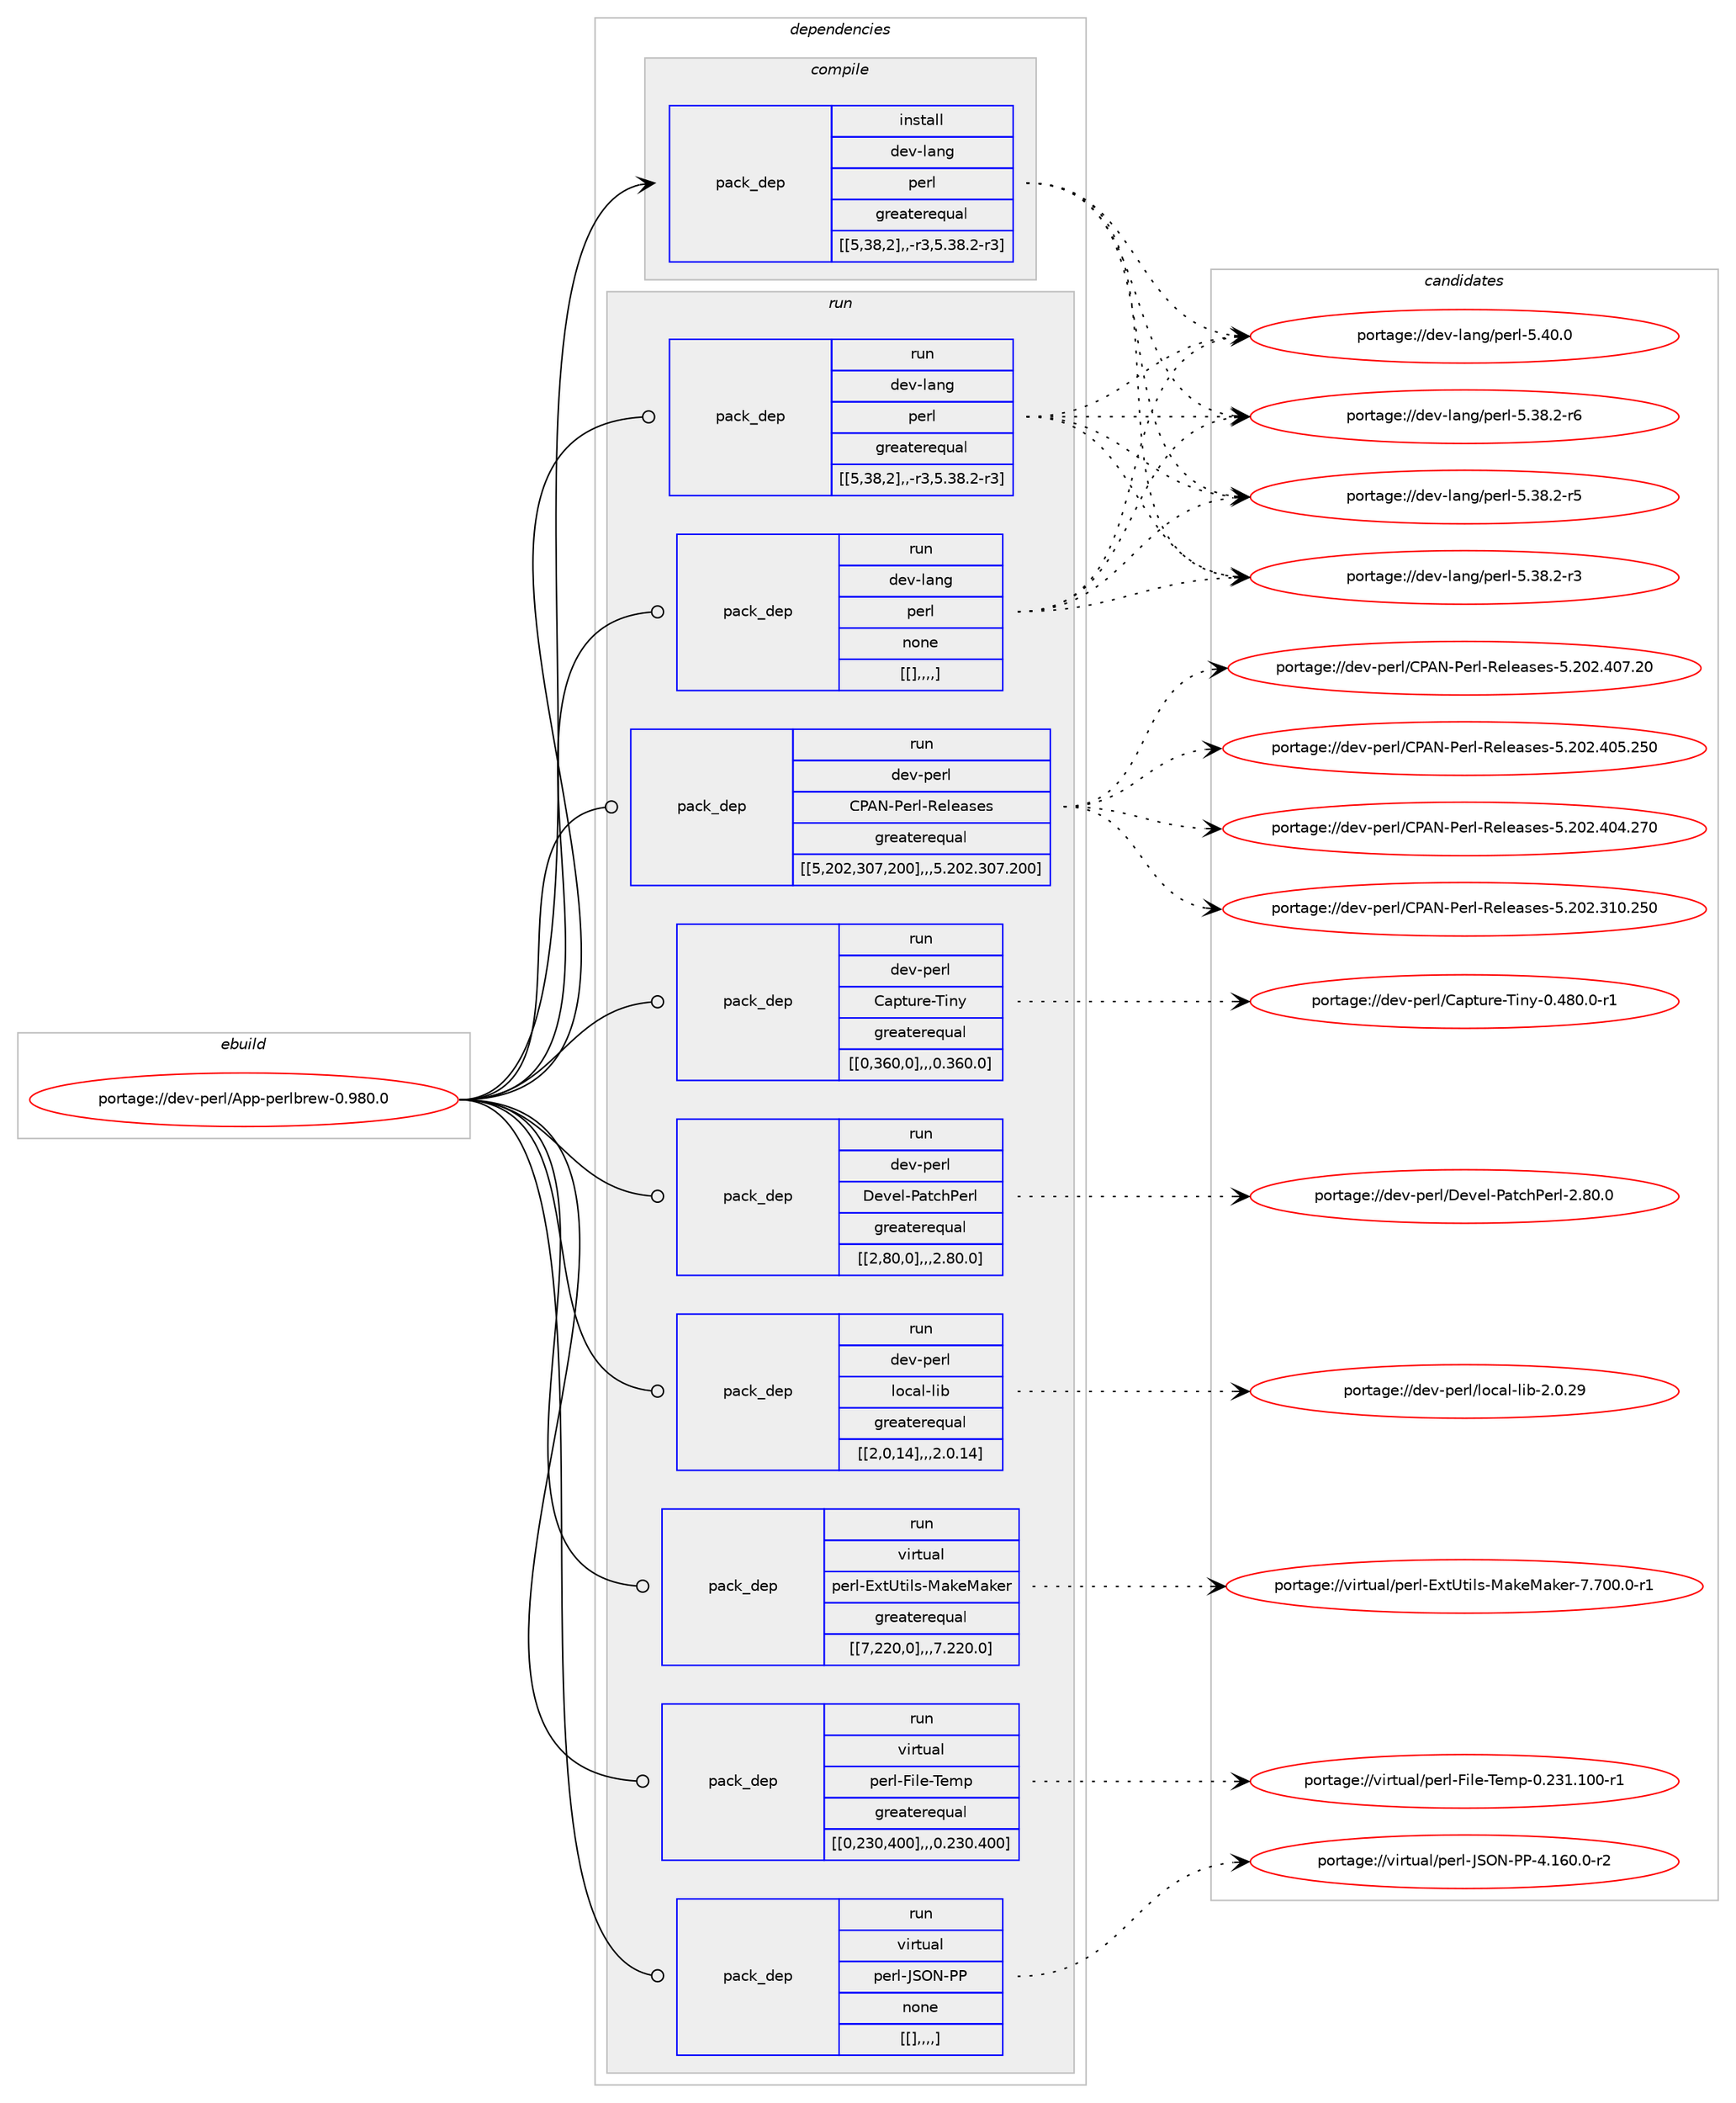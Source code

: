 digraph prolog {

# *************
# Graph options
# *************

newrank=true;
concentrate=true;
compound=true;
graph [rankdir=LR,fontname=Helvetica,fontsize=10,ranksep=1.5];#, ranksep=2.5, nodesep=0.2];
edge  [arrowhead=vee];
node  [fontname=Helvetica,fontsize=10];

# **********
# The ebuild
# **********

subgraph cluster_leftcol {
color=gray;
label=<<i>ebuild</i>>;
id [label="portage://dev-perl/App-perlbrew-0.980.0", color=red, width=4, href="../dev-perl/App-perlbrew-0.980.0.svg"];
}

# ****************
# The dependencies
# ****************

subgraph cluster_midcol {
color=gray;
label=<<i>dependencies</i>>;
subgraph cluster_compile {
fillcolor="#eeeeee";
style=filled;
label=<<i>compile</i>>;
subgraph pack95296 {
dependency126791 [label=<<TABLE BORDER="0" CELLBORDER="1" CELLSPACING="0" CELLPADDING="4" WIDTH="220"><TR><TD ROWSPAN="6" CELLPADDING="30">pack_dep</TD></TR><TR><TD WIDTH="110">install</TD></TR><TR><TD>dev-lang</TD></TR><TR><TD>perl</TD></TR><TR><TD>greaterequal</TD></TR><TR><TD>[[5,38,2],,-r3,5.38.2-r3]</TD></TR></TABLE>>, shape=none, color=blue];
}
id:e -> dependency126791:w [weight=20,style="solid",arrowhead="vee"];
}
subgraph cluster_compileandrun {
fillcolor="#eeeeee";
style=filled;
label=<<i>compile and run</i>>;
}
subgraph cluster_run {
fillcolor="#eeeeee";
style=filled;
label=<<i>run</i>>;
subgraph pack95297 {
dependency126792 [label=<<TABLE BORDER="0" CELLBORDER="1" CELLSPACING="0" CELLPADDING="4" WIDTH="220"><TR><TD ROWSPAN="6" CELLPADDING="30">pack_dep</TD></TR><TR><TD WIDTH="110">run</TD></TR><TR><TD>dev-lang</TD></TR><TR><TD>perl</TD></TR><TR><TD>greaterequal</TD></TR><TR><TD>[[5,38,2],,-r3,5.38.2-r3]</TD></TR></TABLE>>, shape=none, color=blue];
}
id:e -> dependency126792:w [weight=20,style="solid",arrowhead="odot"];
subgraph pack95298 {
dependency126793 [label=<<TABLE BORDER="0" CELLBORDER="1" CELLSPACING="0" CELLPADDING="4" WIDTH="220"><TR><TD ROWSPAN="6" CELLPADDING="30">pack_dep</TD></TR><TR><TD WIDTH="110">run</TD></TR><TR><TD>dev-lang</TD></TR><TR><TD>perl</TD></TR><TR><TD>none</TD></TR><TR><TD>[[],,,,]</TD></TR></TABLE>>, shape=none, color=blue];
}
id:e -> dependency126793:w [weight=20,style="solid",arrowhead="odot"];
subgraph pack95299 {
dependency126794 [label=<<TABLE BORDER="0" CELLBORDER="1" CELLSPACING="0" CELLPADDING="4" WIDTH="220"><TR><TD ROWSPAN="6" CELLPADDING="30">pack_dep</TD></TR><TR><TD WIDTH="110">run</TD></TR><TR><TD>dev-perl</TD></TR><TR><TD>CPAN-Perl-Releases</TD></TR><TR><TD>greaterequal</TD></TR><TR><TD>[[5,202,307,200],,,5.202.307.200]</TD></TR></TABLE>>, shape=none, color=blue];
}
id:e -> dependency126794:w [weight=20,style="solid",arrowhead="odot"];
subgraph pack95300 {
dependency126795 [label=<<TABLE BORDER="0" CELLBORDER="1" CELLSPACING="0" CELLPADDING="4" WIDTH="220"><TR><TD ROWSPAN="6" CELLPADDING="30">pack_dep</TD></TR><TR><TD WIDTH="110">run</TD></TR><TR><TD>dev-perl</TD></TR><TR><TD>Capture-Tiny</TD></TR><TR><TD>greaterequal</TD></TR><TR><TD>[[0,360,0],,,0.360.0]</TD></TR></TABLE>>, shape=none, color=blue];
}
id:e -> dependency126795:w [weight=20,style="solid",arrowhead="odot"];
subgraph pack95301 {
dependency126796 [label=<<TABLE BORDER="0" CELLBORDER="1" CELLSPACING="0" CELLPADDING="4" WIDTH="220"><TR><TD ROWSPAN="6" CELLPADDING="30">pack_dep</TD></TR><TR><TD WIDTH="110">run</TD></TR><TR><TD>dev-perl</TD></TR><TR><TD>Devel-PatchPerl</TD></TR><TR><TD>greaterequal</TD></TR><TR><TD>[[2,80,0],,,2.80.0]</TD></TR></TABLE>>, shape=none, color=blue];
}
id:e -> dependency126796:w [weight=20,style="solid",arrowhead="odot"];
subgraph pack95302 {
dependency126797 [label=<<TABLE BORDER="0" CELLBORDER="1" CELLSPACING="0" CELLPADDING="4" WIDTH="220"><TR><TD ROWSPAN="6" CELLPADDING="30">pack_dep</TD></TR><TR><TD WIDTH="110">run</TD></TR><TR><TD>dev-perl</TD></TR><TR><TD>local-lib</TD></TR><TR><TD>greaterequal</TD></TR><TR><TD>[[2,0,14],,,2.0.14]</TD></TR></TABLE>>, shape=none, color=blue];
}
id:e -> dependency126797:w [weight=20,style="solid",arrowhead="odot"];
subgraph pack95303 {
dependency126798 [label=<<TABLE BORDER="0" CELLBORDER="1" CELLSPACING="0" CELLPADDING="4" WIDTH="220"><TR><TD ROWSPAN="6" CELLPADDING="30">pack_dep</TD></TR><TR><TD WIDTH="110">run</TD></TR><TR><TD>virtual</TD></TR><TR><TD>perl-ExtUtils-MakeMaker</TD></TR><TR><TD>greaterequal</TD></TR><TR><TD>[[7,220,0],,,7.220.0]</TD></TR></TABLE>>, shape=none, color=blue];
}
id:e -> dependency126798:w [weight=20,style="solid",arrowhead="odot"];
subgraph pack95304 {
dependency126799 [label=<<TABLE BORDER="0" CELLBORDER="1" CELLSPACING="0" CELLPADDING="4" WIDTH="220"><TR><TD ROWSPAN="6" CELLPADDING="30">pack_dep</TD></TR><TR><TD WIDTH="110">run</TD></TR><TR><TD>virtual</TD></TR><TR><TD>perl-File-Temp</TD></TR><TR><TD>greaterequal</TD></TR><TR><TD>[[0,230,400],,,0.230.400]</TD></TR></TABLE>>, shape=none, color=blue];
}
id:e -> dependency126799:w [weight=20,style="solid",arrowhead="odot"];
subgraph pack95305 {
dependency126800 [label=<<TABLE BORDER="0" CELLBORDER="1" CELLSPACING="0" CELLPADDING="4" WIDTH="220"><TR><TD ROWSPAN="6" CELLPADDING="30">pack_dep</TD></TR><TR><TD WIDTH="110">run</TD></TR><TR><TD>virtual</TD></TR><TR><TD>perl-JSON-PP</TD></TR><TR><TD>none</TD></TR><TR><TD>[[],,,,]</TD></TR></TABLE>>, shape=none, color=blue];
}
id:e -> dependency126800:w [weight=20,style="solid",arrowhead="odot"];
}
}

# **************
# The candidates
# **************

subgraph cluster_choices {
rank=same;
color=gray;
label=<<i>candidates</i>>;

subgraph choice95296 {
color=black;
nodesep=1;
choice10010111845108971101034711210111410845534652484648 [label="portage://dev-lang/perl-5.40.0", color=red, width=4,href="../dev-lang/perl-5.40.0.svg"];
choice100101118451089711010347112101114108455346515646504511454 [label="portage://dev-lang/perl-5.38.2-r6", color=red, width=4,href="../dev-lang/perl-5.38.2-r6.svg"];
choice100101118451089711010347112101114108455346515646504511453 [label="portage://dev-lang/perl-5.38.2-r5", color=red, width=4,href="../dev-lang/perl-5.38.2-r5.svg"];
choice100101118451089711010347112101114108455346515646504511451 [label="portage://dev-lang/perl-5.38.2-r3", color=red, width=4,href="../dev-lang/perl-5.38.2-r3.svg"];
dependency126791:e -> choice10010111845108971101034711210111410845534652484648:w [style=dotted,weight="100"];
dependency126791:e -> choice100101118451089711010347112101114108455346515646504511454:w [style=dotted,weight="100"];
dependency126791:e -> choice100101118451089711010347112101114108455346515646504511453:w [style=dotted,weight="100"];
dependency126791:e -> choice100101118451089711010347112101114108455346515646504511451:w [style=dotted,weight="100"];
}
subgraph choice95297 {
color=black;
nodesep=1;
choice10010111845108971101034711210111410845534652484648 [label="portage://dev-lang/perl-5.40.0", color=red, width=4,href="../dev-lang/perl-5.40.0.svg"];
choice100101118451089711010347112101114108455346515646504511454 [label="portage://dev-lang/perl-5.38.2-r6", color=red, width=4,href="../dev-lang/perl-5.38.2-r6.svg"];
choice100101118451089711010347112101114108455346515646504511453 [label="portage://dev-lang/perl-5.38.2-r5", color=red, width=4,href="../dev-lang/perl-5.38.2-r5.svg"];
choice100101118451089711010347112101114108455346515646504511451 [label="portage://dev-lang/perl-5.38.2-r3", color=red, width=4,href="../dev-lang/perl-5.38.2-r3.svg"];
dependency126792:e -> choice10010111845108971101034711210111410845534652484648:w [style=dotted,weight="100"];
dependency126792:e -> choice100101118451089711010347112101114108455346515646504511454:w [style=dotted,weight="100"];
dependency126792:e -> choice100101118451089711010347112101114108455346515646504511453:w [style=dotted,weight="100"];
dependency126792:e -> choice100101118451089711010347112101114108455346515646504511451:w [style=dotted,weight="100"];
}
subgraph choice95298 {
color=black;
nodesep=1;
choice10010111845108971101034711210111410845534652484648 [label="portage://dev-lang/perl-5.40.0", color=red, width=4,href="../dev-lang/perl-5.40.0.svg"];
choice100101118451089711010347112101114108455346515646504511454 [label="portage://dev-lang/perl-5.38.2-r6", color=red, width=4,href="../dev-lang/perl-5.38.2-r6.svg"];
choice100101118451089711010347112101114108455346515646504511453 [label="portage://dev-lang/perl-5.38.2-r5", color=red, width=4,href="../dev-lang/perl-5.38.2-r5.svg"];
choice100101118451089711010347112101114108455346515646504511451 [label="portage://dev-lang/perl-5.38.2-r3", color=red, width=4,href="../dev-lang/perl-5.38.2-r3.svg"];
dependency126793:e -> choice10010111845108971101034711210111410845534652484648:w [style=dotted,weight="100"];
dependency126793:e -> choice100101118451089711010347112101114108455346515646504511454:w [style=dotted,weight="100"];
dependency126793:e -> choice100101118451089711010347112101114108455346515646504511453:w [style=dotted,weight="100"];
dependency126793:e -> choice100101118451089711010347112101114108455346515646504511451:w [style=dotted,weight="100"];
}
subgraph choice95299 {
color=black;
nodesep=1;
choice100101118451121011141084767806578458010111410845821011081019711510111545534650485046524855465048 [label="portage://dev-perl/CPAN-Perl-Releases-5.202.407.20", color=red, width=4,href="../dev-perl/CPAN-Perl-Releases-5.202.407.20.svg"];
choice10010111845112101114108476780657845801011141084582101108101971151011154553465048504652485346505348 [label="portage://dev-perl/CPAN-Perl-Releases-5.202.405.250", color=red, width=4,href="../dev-perl/CPAN-Perl-Releases-5.202.405.250.svg"];
choice10010111845112101114108476780657845801011141084582101108101971151011154553465048504652485246505548 [label="portage://dev-perl/CPAN-Perl-Releases-5.202.404.270", color=red, width=4,href="../dev-perl/CPAN-Perl-Releases-5.202.404.270.svg"];
choice10010111845112101114108476780657845801011141084582101108101971151011154553465048504651494846505348 [label="portage://dev-perl/CPAN-Perl-Releases-5.202.310.250", color=red, width=4,href="../dev-perl/CPAN-Perl-Releases-5.202.310.250.svg"];
dependency126794:e -> choice100101118451121011141084767806578458010111410845821011081019711510111545534650485046524855465048:w [style=dotted,weight="100"];
dependency126794:e -> choice10010111845112101114108476780657845801011141084582101108101971151011154553465048504652485346505348:w [style=dotted,weight="100"];
dependency126794:e -> choice10010111845112101114108476780657845801011141084582101108101971151011154553465048504652485246505548:w [style=dotted,weight="100"];
dependency126794:e -> choice10010111845112101114108476780657845801011141084582101108101971151011154553465048504651494846505348:w [style=dotted,weight="100"];
}
subgraph choice95300 {
color=black;
nodesep=1;
choice10010111845112101114108476797112116117114101458410511012145484652564846484511449 [label="portage://dev-perl/Capture-Tiny-0.480.0-r1", color=red, width=4,href="../dev-perl/Capture-Tiny-0.480.0-r1.svg"];
dependency126795:e -> choice10010111845112101114108476797112116117114101458410511012145484652564846484511449:w [style=dotted,weight="100"];
}
subgraph choice95301 {
color=black;
nodesep=1;
choice100101118451121011141084768101118101108458097116991048010111410845504656484648 [label="portage://dev-perl/Devel-PatchPerl-2.80.0", color=red, width=4,href="../dev-perl/Devel-PatchPerl-2.80.0.svg"];
dependency126796:e -> choice100101118451121011141084768101118101108458097116991048010111410845504656484648:w [style=dotted,weight="100"];
}
subgraph choice95302 {
color=black;
nodesep=1;
choice10010111845112101114108471081119997108451081059845504648465057 [label="portage://dev-perl/local-lib-2.0.29", color=red, width=4,href="../dev-perl/local-lib-2.0.29.svg"];
dependency126797:e -> choice10010111845112101114108471081119997108451081059845504648465057:w [style=dotted,weight="100"];
}
subgraph choice95303 {
color=black;
nodesep=1;
choice1181051141161179710847112101114108456912011685116105108115457797107101779710710111445554655484846484511449 [label="portage://virtual/perl-ExtUtils-MakeMaker-7.700.0-r1", color=red, width=4,href="../virtual/perl-ExtUtils-MakeMaker-7.700.0-r1.svg"];
dependency126798:e -> choice1181051141161179710847112101114108456912011685116105108115457797107101779710710111445554655484846484511449:w [style=dotted,weight="100"];
}
subgraph choice95304 {
color=black;
nodesep=1;
choice118105114116117971084711210111410845701051081014584101109112454846505149464948484511449 [label="portage://virtual/perl-File-Temp-0.231.100-r1", color=red, width=4,href="../virtual/perl-File-Temp-0.231.100-r1.svg"];
dependency126799:e -> choice118105114116117971084711210111410845701051081014584101109112454846505149464948484511449:w [style=dotted,weight="100"];
}
subgraph choice95305 {
color=black;
nodesep=1;
choice1181051141161179710847112101114108457483797845808045524649544846484511450 [label="portage://virtual/perl-JSON-PP-4.160.0-r2", color=red, width=4,href="../virtual/perl-JSON-PP-4.160.0-r2.svg"];
dependency126800:e -> choice1181051141161179710847112101114108457483797845808045524649544846484511450:w [style=dotted,weight="100"];
}
}

}
